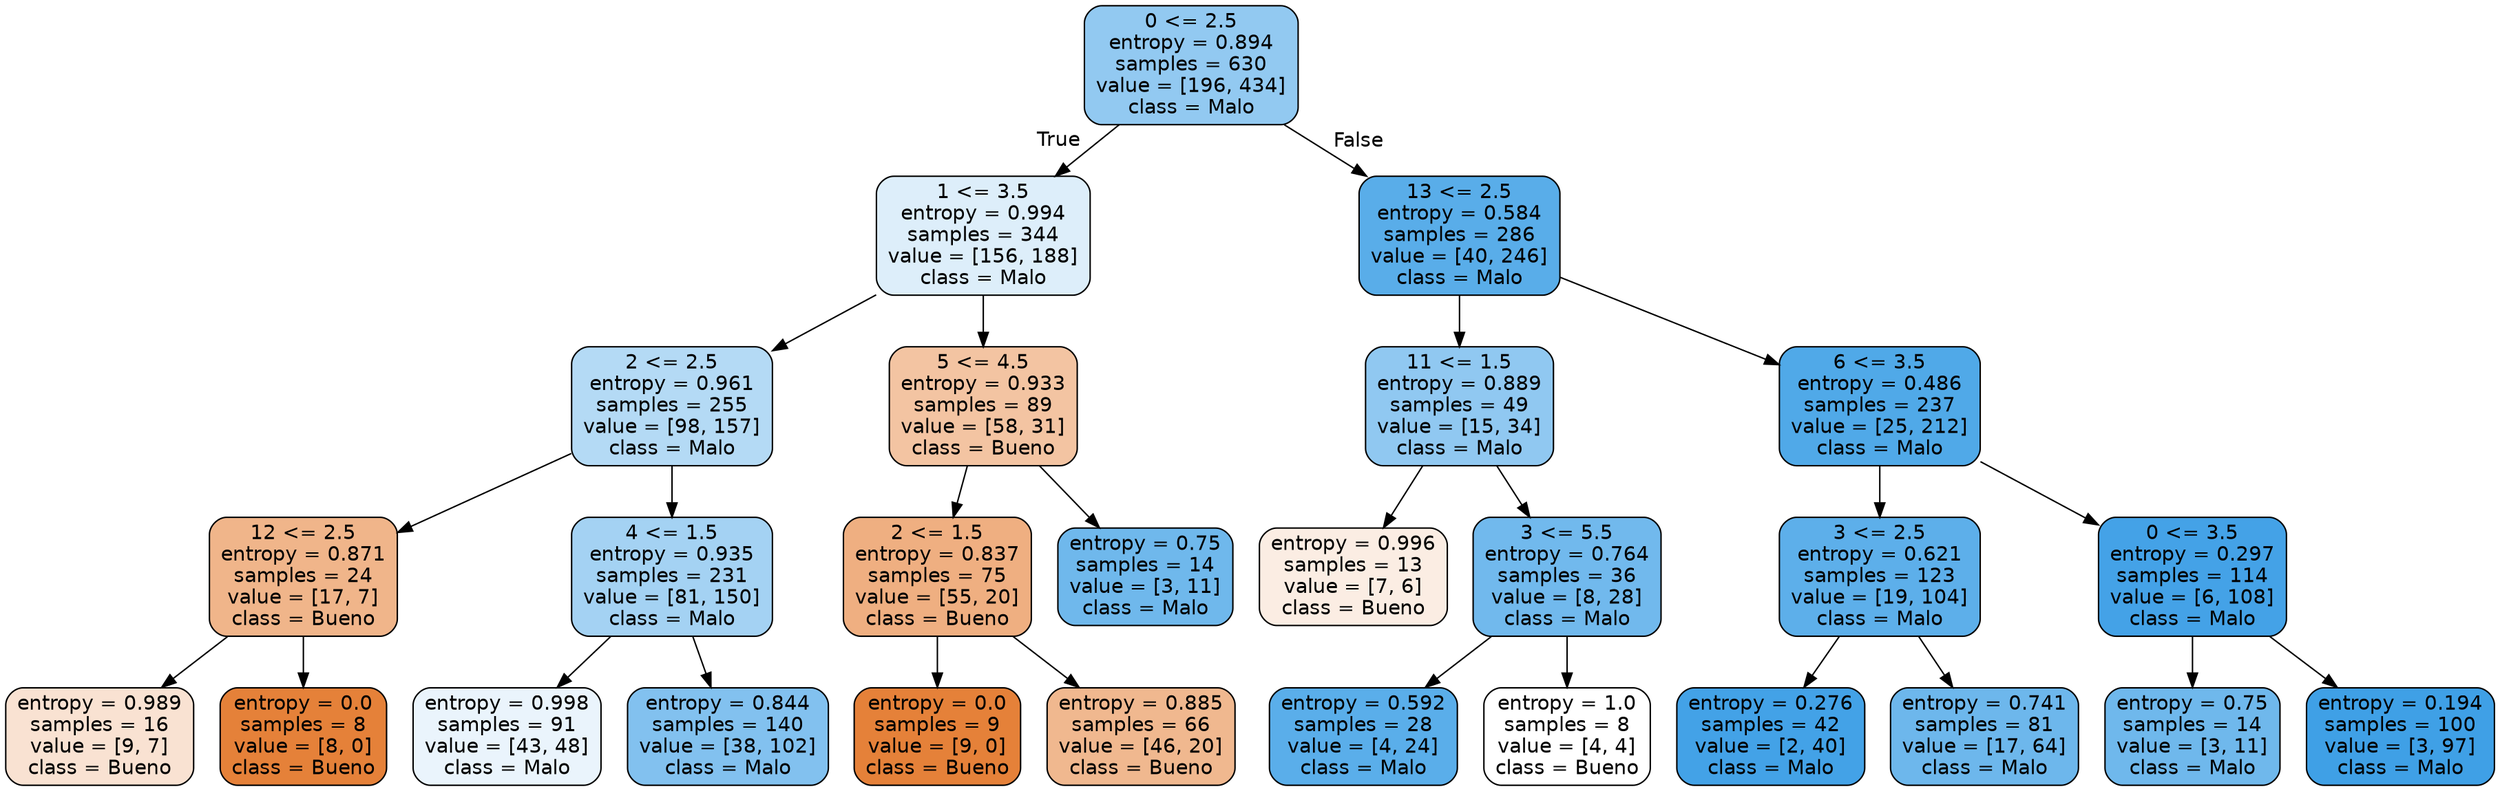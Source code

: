 digraph Tree {
node [shape=box, style="filled, rounded", color="black", fontname=helvetica] ;
edge [fontname=helvetica] ;
0 [label="0 <= 2.5\nentropy = 0.894\nsamples = 630\nvalue = [196, 434]\nclass = Malo", fillcolor="#399de58c"] ;
1 [label="1 <= 3.5\nentropy = 0.994\nsamples = 344\nvalue = [156, 188]\nclass = Malo", fillcolor="#399de52b"] ;
0 -> 1 [labeldistance=2.5, labelangle=45, headlabel="True"] ;
2 [label="2 <= 2.5\nentropy = 0.961\nsamples = 255\nvalue = [98, 157]\nclass = Malo", fillcolor="#399de560"] ;
1 -> 2 ;
3 [label="12 <= 2.5\nentropy = 0.871\nsamples = 24\nvalue = [17, 7]\nclass = Bueno", fillcolor="#e5813996"] ;
2 -> 3 ;
4 [label="entropy = 0.989\nsamples = 16\nvalue = [9, 7]\nclass = Bueno", fillcolor="#e5813939"] ;
3 -> 4 ;
5 [label="entropy = 0.0\nsamples = 8\nvalue = [8, 0]\nclass = Bueno", fillcolor="#e58139ff"] ;
3 -> 5 ;
6 [label="4 <= 1.5\nentropy = 0.935\nsamples = 231\nvalue = [81, 150]\nclass = Malo", fillcolor="#399de575"] ;
2 -> 6 ;
7 [label="entropy = 0.998\nsamples = 91\nvalue = [43, 48]\nclass = Malo", fillcolor="#399de51b"] ;
6 -> 7 ;
8 [label="entropy = 0.844\nsamples = 140\nvalue = [38, 102]\nclass = Malo", fillcolor="#399de5a0"] ;
6 -> 8 ;
9 [label="5 <= 4.5\nentropy = 0.933\nsamples = 89\nvalue = [58, 31]\nclass = Bueno", fillcolor="#e5813977"] ;
1 -> 9 ;
10 [label="2 <= 1.5\nentropy = 0.837\nsamples = 75\nvalue = [55, 20]\nclass = Bueno", fillcolor="#e58139a2"] ;
9 -> 10 ;
11 [label="entropy = 0.0\nsamples = 9\nvalue = [9, 0]\nclass = Bueno", fillcolor="#e58139ff"] ;
10 -> 11 ;
12 [label="entropy = 0.885\nsamples = 66\nvalue = [46, 20]\nclass = Bueno", fillcolor="#e5813990"] ;
10 -> 12 ;
13 [label="entropy = 0.75\nsamples = 14\nvalue = [3, 11]\nclass = Malo", fillcolor="#399de5b9"] ;
9 -> 13 ;
14 [label="13 <= 2.5\nentropy = 0.584\nsamples = 286\nvalue = [40, 246]\nclass = Malo", fillcolor="#399de5d6"] ;
0 -> 14 [labeldistance=2.5, labelangle=-45, headlabel="False"] ;
15 [label="11 <= 1.5\nentropy = 0.889\nsamples = 49\nvalue = [15, 34]\nclass = Malo", fillcolor="#399de58e"] ;
14 -> 15 ;
16 [label="entropy = 0.996\nsamples = 13\nvalue = [7, 6]\nclass = Bueno", fillcolor="#e5813924"] ;
15 -> 16 ;
17 [label="3 <= 5.5\nentropy = 0.764\nsamples = 36\nvalue = [8, 28]\nclass = Malo", fillcolor="#399de5b6"] ;
15 -> 17 ;
18 [label="entropy = 0.592\nsamples = 28\nvalue = [4, 24]\nclass = Malo", fillcolor="#399de5d4"] ;
17 -> 18 ;
19 [label="entropy = 1.0\nsamples = 8\nvalue = [4, 4]\nclass = Bueno", fillcolor="#e5813900"] ;
17 -> 19 ;
20 [label="6 <= 3.5\nentropy = 0.486\nsamples = 237\nvalue = [25, 212]\nclass = Malo", fillcolor="#399de5e1"] ;
14 -> 20 ;
21 [label="3 <= 2.5\nentropy = 0.621\nsamples = 123\nvalue = [19, 104]\nclass = Malo", fillcolor="#399de5d0"] ;
20 -> 21 ;
22 [label="entropy = 0.276\nsamples = 42\nvalue = [2, 40]\nclass = Malo", fillcolor="#399de5f2"] ;
21 -> 22 ;
23 [label="entropy = 0.741\nsamples = 81\nvalue = [17, 64]\nclass = Malo", fillcolor="#399de5bb"] ;
21 -> 23 ;
24 [label="0 <= 3.5\nentropy = 0.297\nsamples = 114\nvalue = [6, 108]\nclass = Malo", fillcolor="#399de5f1"] ;
20 -> 24 ;
25 [label="entropy = 0.75\nsamples = 14\nvalue = [3, 11]\nclass = Malo", fillcolor="#399de5b9"] ;
24 -> 25 ;
26 [label="entropy = 0.194\nsamples = 100\nvalue = [3, 97]\nclass = Malo", fillcolor="#399de5f7"] ;
24 -> 26 ;
}